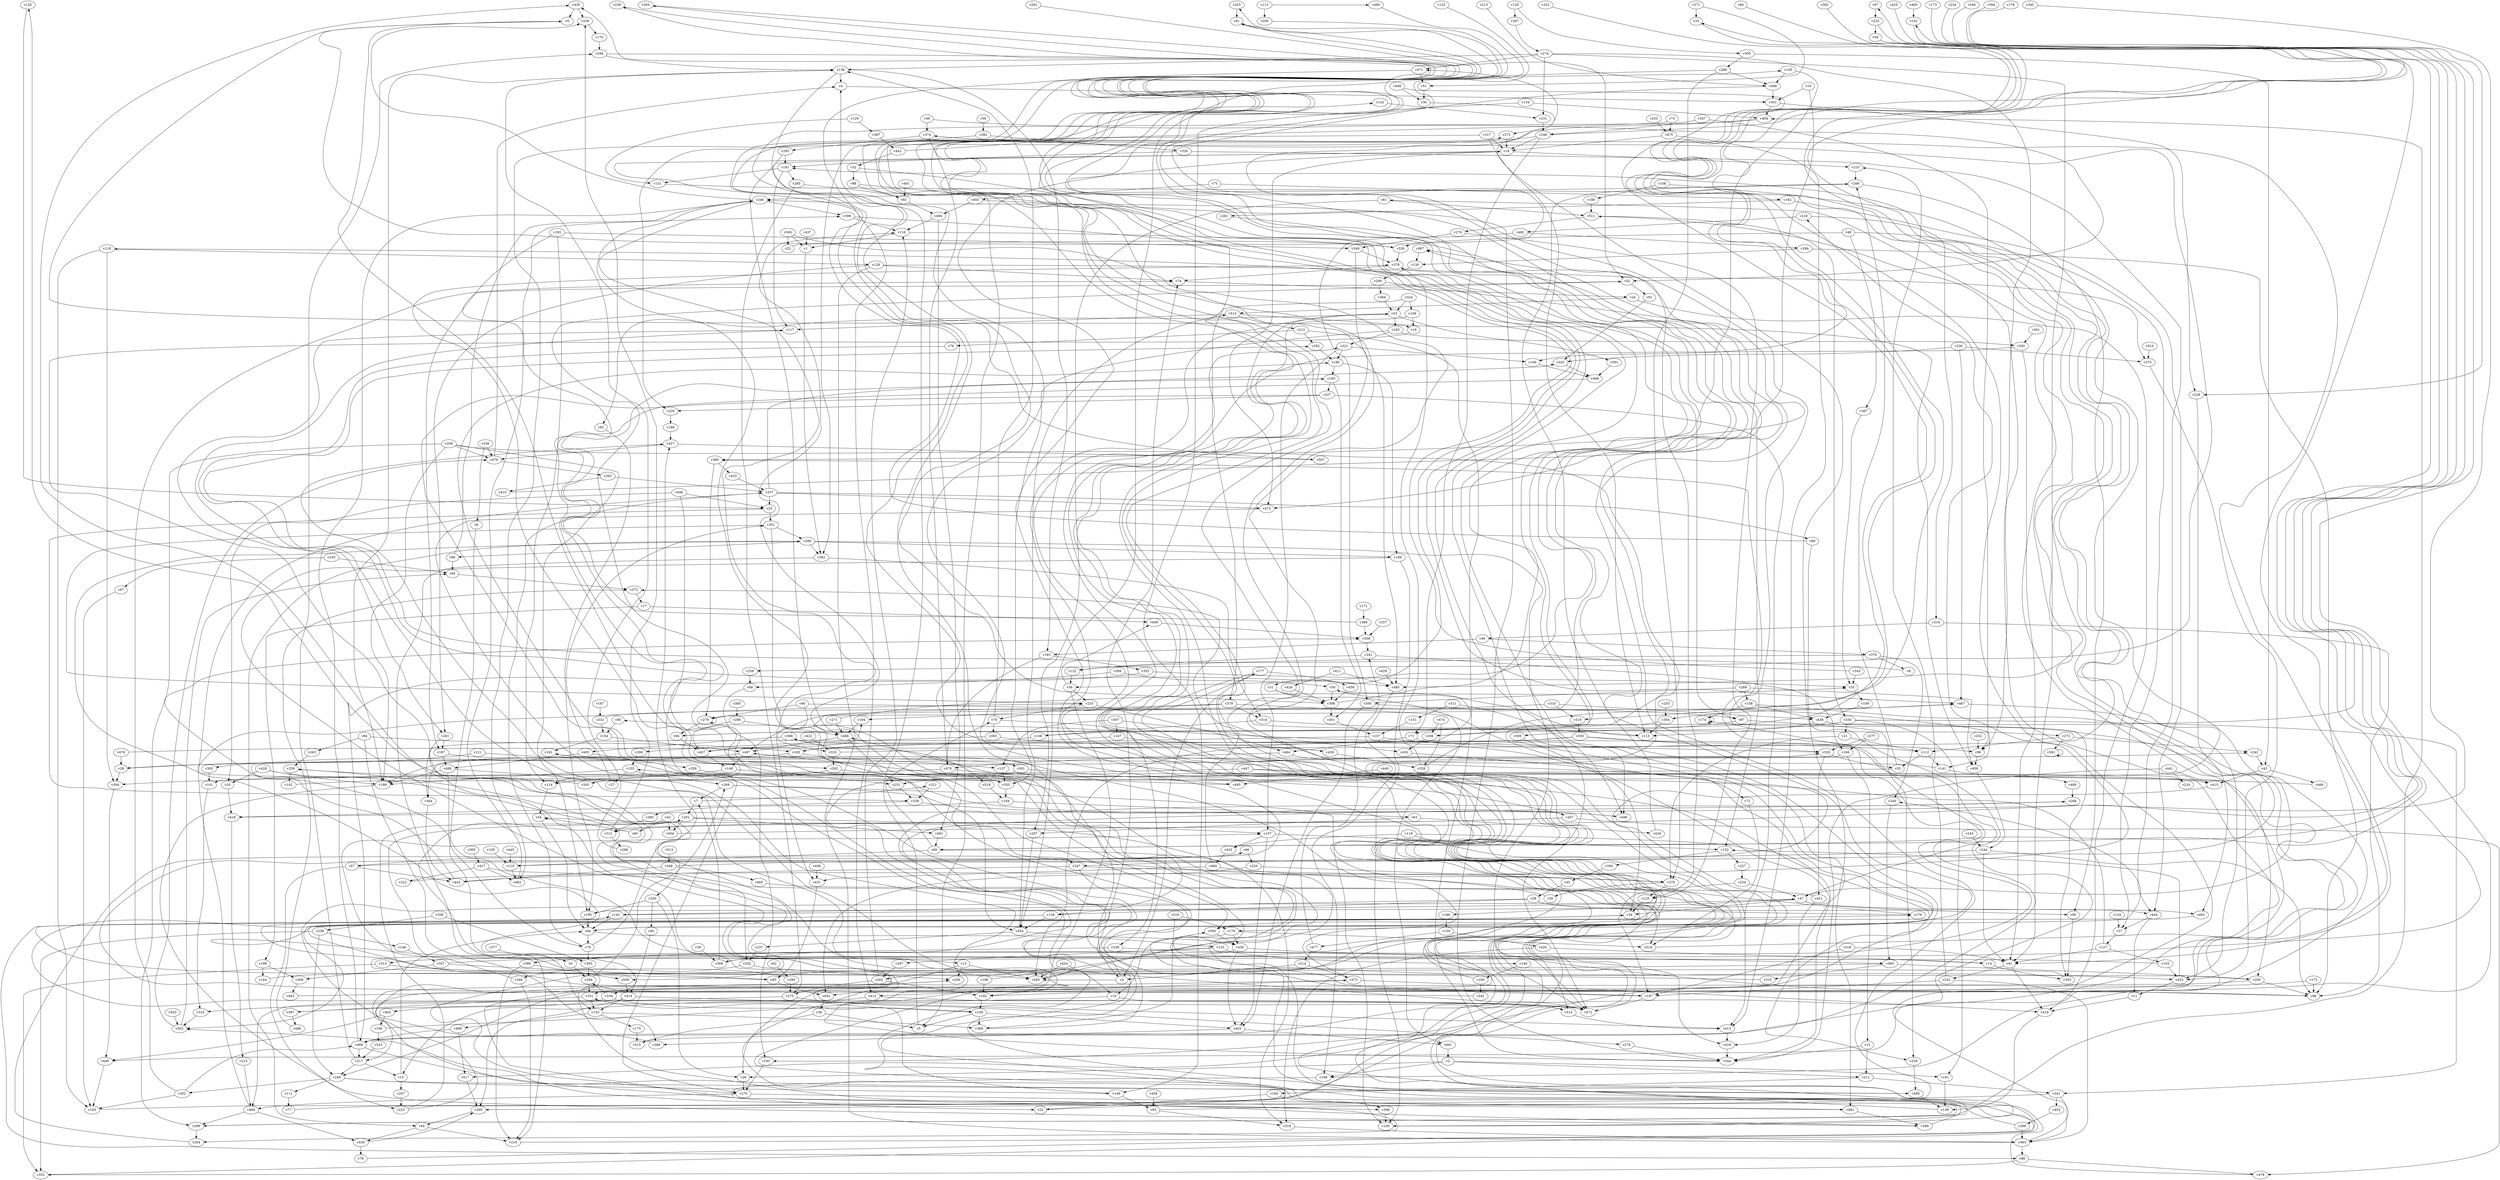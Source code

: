 // Benchmark game 768 - 520 vertices
// time_bound: 67
// targets: v474
digraph G {
    v0 [name="v0", player=0];
    v1 [name="v1", player=1];
    v2 [name="v2", player=1];
    v3 [name="v3", player=0];
    v4 [name="v4", player=1];
    v5 [name="v5", player=0];
    v6 [name="v6", player=0];
    v7 [name="v7", player=0];
    v8 [name="v8", player=1];
    v9 [name="v9", player=0];
    v10 [name="v10", player=1];
    v11 [name="v11", player=1];
    v12 [name="v12", player=1];
    v13 [name="v13", player=1];
    v14 [name="v14", player=1];
    v15 [name="v15", player=1];
    v16 [name="v16", player=1];
    v17 [name="v17", player=0];
    v18 [name="v18", player=0];
    v19 [name="v19", player=1];
    v20 [name="v20", player=1];
    v21 [name="v21", player=0];
    v22 [name="v22", player=0];
    v23 [name="v23", player=1];
    v24 [name="v24", player=1];
    v25 [name="v25", player=0];
    v26 [name="v26", player=1];
    v27 [name="v27", player=0];
    v28 [name="v28", player=1];
    v29 [name="v29", player=1];
    v30 [name="v30", player=1];
    v31 [name="v31", player=0];
    v32 [name="v32", player=0];
    v33 [name="v33", player=1];
    v34 [name="v34", player=1];
    v35 [name="v35", player=1];
    v36 [name="v36", player=1];
    v37 [name="v37", player=0];
    v38 [name="v38", player=1];
    v39 [name="v39", player=0];
    v40 [name="v40", player=1];
    v41 [name="v41", player=0];
    v42 [name="v42", player=1];
    v43 [name="v43", player=0];
    v44 [name="v44", player=0];
    v45 [name="v45", player=1];
    v46 [name="v46", player=0];
    v47 [name="v47", player=1];
    v48 [name="v48", player=0];
    v49 [name="v49", player=1];
    v50 [name="v50", player=0];
    v51 [name="v51", player=0];
    v52 [name="v52", player=0];
    v53 [name="v53", player=1];
    v54 [name="v54", player=1];
    v55 [name="v55", player=1];
    v56 [name="v56", player=1];
    v57 [name="v57", player=1];
    v58 [name="v58", player=1];
    v59 [name="v59", player=1];
    v60 [name="v60", player=0];
    v61 [name="v61", player=0];
    v62 [name="v62", player=1];
    v63 [name="v63", player=0];
    v64 [name="v64", player=1];
    v65 [name="v65", player=1];
    v66 [name="v66", player=1];
    v67 [name="v67", player=1];
    v68 [name="v68", player=1];
    v69 [name="v69", player=0];
    v70 [name="v70", player=1];
    v71 [name="v71", player=0];
    v72 [name="v72", player=0];
    v73 [name="v73", player=1];
    v74 [name="v74", player=0];
    v75 [name="v75", player=0];
    v76 [name="v76", player=1];
    v77 [name="v77", player=0];
    v78 [name="v78", player=0];
    v79 [name="v79", player=1];
    v80 [name="v80", player=0];
    v81 [name="v81", player=0];
    v82 [name="v82", player=1];
    v83 [name="v83", player=0];
    v84 [name="v84", player=0];
    v85 [name="v85", player=0];
    v86 [name="v86", player=0];
    v87 [name="v87", player=1];
    v88 [name="v88", player=0];
    v89 [name="v89", player=0];
    v90 [name="v90", player=1];
    v91 [name="v91", player=0];
    v92 [name="v92", player=1];
    v93 [name="v93", player=0];
    v94 [name="v94", player=0];
    v95 [name="v95", player=1];
    v96 [name="v96", player=0];
    v97 [name="v97", player=1];
    v98 [name="v98", player=0];
    v99 [name="v99", player=0];
    v100 [name="v100", player=0];
    v101 [name="v101", player=1];
    v102 [name="v102", player=0];
    v103 [name="v103", player=1];
    v104 [name="v104", player=1];
    v105 [name="v105", player=1];
    v106 [name="v106", player=1];
    v107 [name="v107", player=1];
    v108 [name="v108", player=0];
    v109 [name="v109", player=1];
    v110 [name="v110", player=1];
    v111 [name="v111", player=0];
    v112 [name="v112", player=1];
    v113 [name="v113", player=1];
    v114 [name="v114", player=0];
    v115 [name="v115", player=1];
    v116 [name="v116", player=1];
    v117 [name="v117", player=1];
    v118 [name="v118", player=0];
    v119 [name="v119", player=0];
    v120 [name="v120", player=0];
    v121 [name="v121", player=1];
    v122 [name="v122", player=0];
    v123 [name="v123", player=0];
    v124 [name="v124", player=1];
    v125 [name="v125", player=0];
    v126 [name="v126", player=1];
    v127 [name="v127", player=0];
    v128 [name="v128", player=1];
    v129 [name="v129", player=1];
    v130 [name="v130", player=0];
    v131 [name="v131", player=0];
    v132 [name="v132", player=0];
    v133 [name="v133", player=0];
    v134 [name="v134", player=1];
    v135 [name="v135", player=0];
    v136 [name="v136", player=0];
    v137 [name="v137", player=1];
    v138 [name="v138", player=1];
    v139 [name="v139", player=1];
    v140 [name="v140", player=1];
    v141 [name="v141", player=1];
    v142 [name="v142", player=0];
    v143 [name="v143", player=1];
    v144 [name="v144", player=1];
    v145 [name="v145", player=1];
    v146 [name="v146", player=1];
    v147 [name="v147", player=0];
    v148 [name="v148", player=1];
    v149 [name="v149", player=1];
    v150 [name="v150", player=1];
    v151 [name="v151", player=1];
    v152 [name="v152", player=1];
    v153 [name="v153", player=0];
    v154 [name="v154", player=0];
    v155 [name="v155", player=1];
    v156 [name="v156", player=1];
    v157 [name="v157", player=1];
    v158 [name="v158", player=0];
    v159 [name="v159", player=1];
    v160 [name="v160", player=0];
    v161 [name="v161", player=1];
    v162 [name="v162", player=1];
    v163 [name="v163", player=1];
    v164 [name="v164", player=1];
    v165 [name="v165", player=1];
    v166 [name="v166", player=1];
    v167 [name="v167", player=1];
    v168 [name="v168", player=0];
    v169 [name="v169", player=1];
    v170 [name="v170", player=0];
    v171 [name="v171", player=0];
    v172 [name="v172", player=1];
    v173 [name="v173", player=1];
    v174 [name="v174", player=1];
    v175 [name="v175", player=1];
    v176 [name="v176", player=0];
    v177 [name="v177", player=1];
    v178 [name="v178", player=1];
    v179 [name="v179", player=0];
    v180 [name="v180", player=1];
    v181 [name="v181", player=1];
    v182 [name="v182", player=1];
    v183 [name="v183", player=0];
    v184 [name="v184", player=1];
    v185 [name="v185", player=1];
    v186 [name="v186", player=0];
    v187 [name="v187", player=1];
    v188 [name="v188", player=0];
    v189 [name="v189", player=0];
    v190 [name="v190", player=1];
    v191 [name="v191", player=0];
    v192 [name="v192", player=0];
    v193 [name="v193", player=1];
    v194 [name="v194", player=0];
    v195 [name="v195", player=1];
    v196 [name="v196", player=1];
    v197 [name="v197", player=0];
    v198 [name="v198", player=1];
    v199 [name="v199", player=1];
    v200 [name="v200", player=1];
    v201 [name="v201", player=1];
    v202 [name="v202", player=1];
    v203 [name="v203", player=1];
    v204 [name="v204", player=0];
    v205 [name="v205", player=0];
    v206 [name="v206", player=1];
    v207 [name="v207", player=1];
    v208 [name="v208", player=1];
    v209 [name="v209", player=0];
    v210 [name="v210", player=0];
    v211 [name="v211", player=0];
    v212 [name="v212", player=0];
    v213 [name="v213", player=1];
    v214 [name="v214", player=1];
    v215 [name="v215", player=0];
    v216 [name="v216", player=1];
    v217 [name="v217", player=1];
    v218 [name="v218", player=0];
    v219 [name="v219", player=0];
    v220 [name="v220", player=1];
    v221 [name="v221", player=1];
    v222 [name="v222", player=1];
    v223 [name="v223", player=0];
    v224 [name="v224", player=0];
    v225 [name="v225", player=1];
    v226 [name="v226", player=0];
    v227 [name="v227", player=1];
    v228 [name="v228", player=0];
    v229 [name="v229", player=1];
    v230 [name="v230", player=0];
    v231 [name="v231", player=0];
    v232 [name="v232", player=1];
    v233 [name="v233", player=1];
    v234 [name="v234", player=1];
    v235 [name="v235", player=0];
    v236 [name="v236", player=1];
    v237 [name="v237", player=0];
    v238 [name="v238", player=1];
    v239 [name="v239", player=1];
    v240 [name="v240", player=0];
    v241 [name="v241", player=1];
    v242 [name="v242", player=1];
    v243 [name="v243", player=0];
    v244 [name="v244", player=1];
    v245 [name="v245", player=1];
    v246 [name="v246", player=0];
    v247 [name="v247", player=0];
    v248 [name="v248", player=0];
    v249 [name="v249", player=0];
    v250 [name="v250", player=0];
    v251 [name="v251", player=0];
    v252 [name="v252", player=1];
    v253 [name="v253", player=0];
    v254 [name="v254", player=0];
    v255 [name="v255", player=1];
    v256 [name="v256", player=0];
    v257 [name="v257", player=1];
    v258 [name="v258", player=0];
    v259 [name="v259", player=0];
    v260 [name="v260", player=0];
    v261 [name="v261", player=0];
    v262 [name="v262", player=0];
    v263 [name="v263", player=1];
    v264 [name="v264", player=0];
    v265 [name="v265", player=1];
    v266 [name="v266", player=1];
    v267 [name="v267", player=1];
    v268 [name="v268", player=0];
    v269 [name="v269", player=0];
    v270 [name="v270", player=0];
    v271 [name="v271", player=1];
    v272 [name="v272", player=1];
    v273 [name="v273", player=1];
    v274 [name="v274", player=1];
    v275 [name="v275", player=1];
    v276 [name="v276", player=1];
    v277 [name="v277", player=0];
    v278 [name="v278", player=1];
    v279 [name="v279", player=1];
    v280 [name="v280", player=1];
    v281 [name="v281", player=0];
    v282 [name="v282", player=1];
    v283 [name="v283", player=1];
    v284 [name="v284", player=0];
    v285 [name="v285", player=0];
    v286 [name="v286", player=0];
    v287 [name="v287", player=0];
    v288 [name="v288", player=1];
    v289 [name="v289", player=0];
    v290 [name="v290", player=0];
    v291 [name="v291", player=1];
    v292 [name="v292", player=1];
    v293 [name="v293", player=0];
    v294 [name="v294", player=1];
    v295 [name="v295", player=1];
    v296 [name="v296", player=0];
    v297 [name="v297", player=0];
    v298 [name="v298", player=0];
    v299 [name="v299", player=1];
    v300 [name="v300", player=1];
    v301 [name="v301", player=0];
    v302 [name="v302", player=1];
    v303 [name="v303", player=1];
    v304 [name="v304", player=0];
    v305 [name="v305", player=0];
    v306 [name="v306", player=0];
    v307 [name="v307", player=1];
    v308 [name="v308", player=1];
    v309 [name="v309", player=1];
    v310 [name="v310", player=0];
    v311 [name="v311", player=0];
    v312 [name="v312", player=0];
    v313 [name="v313", player=1];
    v314 [name="v314", player=1];
    v315 [name="v315", player=0];
    v316 [name="v316", player=1];
    v317 [name="v317", player=1];
    v318 [name="v318", player=1];
    v319 [name="v319", player=1];
    v320 [name="v320", player=1];
    v321 [name="v321", player=0];
    v322 [name="v322", player=0];
    v323 [name="v323", player=1];
    v324 [name="v324", player=1];
    v325 [name="v325", player=1];
    v326 [name="v326", player=1];
    v327 [name="v327", player=0];
    v328 [name="v328", player=0];
    v329 [name="v329", player=0];
    v330 [name="v330", player=1];
    v331 [name="v331", player=1];
    v332 [name="v332", player=1];
    v333 [name="v333", player=0];
    v334 [name="v334", player=1];
    v335 [name="v335", player=0];
    v336 [name="v336", player=0];
    v337 [name="v337", player=0];
    v338 [name="v338", player=0];
    v339 [name="v339", player=1];
    v340 [name="v340", player=1];
    v341 [name="v341", player=0];
    v342 [name="v342", player=0];
    v343 [name="v343", player=0];
    v344 [name="v344", player=1];
    v345 [name="v345", player=1];
    v346 [name="v346", player=1];
    v347 [name="v347", player=0];
    v348 [name="v348", player=1];
    v349 [name="v349", player=1];
    v350 [name="v350", player=0];
    v351 [name="v351", player=0];
    v352 [name="v352", player=0];
    v353 [name="v353", player=1];
    v354 [name="v354", player=1];
    v355 [name="v355", player=1];
    v356 [name="v356", player=0];
    v357 [name="v357", player=1];
    v358 [name="v358", player=1];
    v359 [name="v359", player=1];
    v360 [name="v360", player=0];
    v361 [name="v361", player=1];
    v362 [name="v362", player=1];
    v363 [name="v363", player=1];
    v364 [name="v364", player=0];
    v365 [name="v365", player=0];
    v366 [name="v366", player=0];
    v367 [name="v367", player=0];
    v368 [name="v368", player=0];
    v369 [name="v369", player=1];
    v370 [name="v370", player=0];
    v371 [name="v371", player=0];
    v372 [name="v372", player=1];
    v373 [name="v373", player=1];
    v374 [name="v374", player=1];
    v375 [name="v375", player=1];
    v376 [name="v376", player=1];
    v377 [name="v377", player=1];
    v378 [name="v378", player=1];
    v379 [name="v379", player=1];
    v380 [name="v380", player=1];
    v381 [name="v381", player=1];
    v382 [name="v382", player=1];
    v383 [name="v383", player=1];
    v384 [name="v384", player=0];
    v385 [name="v385", player=0];
    v386 [name="v386", player=0];
    v387 [name="v387", player=1];
    v388 [name="v388", player=1];
    v389 [name="v389", player=1];
    v390 [name="v390", player=0];
    v391 [name="v391", player=0];
    v392 [name="v392", player=0];
    v393 [name="v393", player=0];
    v394 [name="v394", player=1];
    v395 [name="v395", player=0];
    v396 [name="v396", player=0];
    v397 [name="v397", player=0];
    v398 [name="v398", player=1];
    v399 [name="v399", player=1];
    v400 [name="v400", player=0];
    v401 [name="v401", player=0];
    v402 [name="v402", player=1];
    v403 [name="v403", player=1];
    v404 [name="v404", player=1];
    v405 [name="v405", player=1];
    v406 [name="v406", player=1];
    v407 [name="v407", player=1];
    v408 [name="v408", player=1];
    v409 [name="v409", player=0];
    v410 [name="v410", player=1];
    v411 [name="v411", player=1];
    v412 [name="v412", player=1];
    v413 [name="v413", player=0];
    v414 [name="v414", player=1];
    v415 [name="v415", player=0];
    v416 [name="v416", player=0];
    v417 [name="v417", player=1];
    v418 [name="v418", player=0];
    v419 [name="v419", player=0];
    v420 [name="v420", player=1];
    v421 [name="v421", player=1];
    v422 [name="v422", player=1];
    v423 [name="v423", player=1];
    v424 [name="v424", player=0];
    v425 [name="v425", player=0];
    v426 [name="v426", player=0];
    v427 [name="v427", player=1];
    v428 [name="v428", player=1];
    v429 [name="v429", player=1];
    v430 [name="v430", player=0];
    v431 [name="v431", player=0];
    v432 [name="v432", player=1];
    v433 [name="v433", player=1];
    v434 [name="v434", player=0];
    v435 [name="v435", player=0];
    v436 [name="v436", player=1];
    v437 [name="v437", player=1];
    v438 [name="v438", player=1];
    v439 [name="v439", player=1];
    v440 [name="v440", player=1];
    v441 [name="v441", player=0];
    v442 [name="v442", player=1];
    v443 [name="v443", player=1];
    v444 [name="v444", player=0];
    v445 [name="v445", player=1];
    v446 [name="v446", player=1];
    v447 [name="v447", player=1];
    v448 [name="v448", player=1];
    v449 [name="v449", player=1];
    v450 [name="v450", player=0];
    v451 [name="v451", player=0];
    v452 [name="v452", player=1];
    v453 [name="v453", player=1];
    v454 [name="v454", player=0];
    v455 [name="v455", player=0];
    v456 [name="v456", player=1];
    v457 [name="v457", player=0];
    v458 [name="v458", player=1];
    v459 [name="v459", player=0];
    v460 [name="v460", player=0];
    v461 [name="v461", player=0];
    v462 [name="v462", player=0];
    v463 [name="v463", player=0];
    v464 [name="v464", player=0];
    v465 [name="v465", player=1];
    v466 [name="v466", player=0];
    v467 [name="v467", player=1];
    v468 [name="v468", player=0];
    v469 [name="v469", player=0];
    v470 [name="v470", player=0];
    v471 [name="v471", player=0];
    v472 [name="v472", player=0];
    v473 [name="v473", player=1];
    v474 [name="v474", player=1, target=1];
    v475 [name="v475", player=0];
    v476 [name="v476", player=1];
    v477 [name="v477", player=0];
    v478 [name="v478", player=1];
    v479 [name="v479", player=0];
    v480 [name="v480", player=0];
    v481 [name="v481", player=1];
    v482 [name="v482", player=1];
    v483 [name="v483", player=0];
    v484 [name="v484", player=1];
    v485 [name="v485", player=0];
    v486 [name="v486", player=0];
    v487 [name="v487", player=0];
    v488 [name="v488", player=1];
    v489 [name="v489", player=0];
    v490 [name="v490", player=0];
    v491 [name="v491", player=1];
    v492 [name="v492", player=1];
    v493 [name="v493", player=1];
    v494 [name="v494", player=1];
    v495 [name="v495", player=0];
    v496 [name="v496", player=0];
    v497 [name="v497", player=1];
    v498 [name="v498", player=1];
    v499 [name="v499", player=0];
    v500 [name="v500", player=1];
    v501 [name="v501", player=0];
    v502 [name="v502", player=0];
    v503 [name="v503", player=0];
    v504 [name="v504", player=1];
    v505 [name="v505", player=1];
    v506 [name="v506", player=1];
    v507 [name="v507", player=0];
    v508 [name="v508", player=1];
    v509 [name="v509", player=1];
    v510 [name="v510", player=1];
    v511 [name="v511", player=1];
    v512 [name="v512", player=0];
    v513 [name="v513", player=1];
    v514 [name="v514", player=0];
    v515 [name="v515", player=0];
    v516 [name="v516", player=1];
    v517 [name="v517", player=0];
    v518 [name="v518", player=0];
    v519 [name="v519", player=0];

    v0 -> v16 [constraint="t mod 5 == 2"];
    v1 -> v362;
    v2 -> v191;
    v3 -> v283 [constraint="t < 15"];
    v4 -> v301;
    v5 -> v4;
    v6 -> v380 [constraint="t >= 2"];
    v7 -> v221 [constraint="t < 11"];
    v8 -> v292 [constraint="t mod 5 == 3"];
    v9 -> v153;
    v10 -> v15;
    v11 -> v419;
    v12 -> v344;
    v13 -> v283;
    v14 -> v303;
    v15 -> v207;
    v16 -> v250 [constraint="t < 15"];
    v17 -> v409;
    v18 -> v473;
    v19 -> v152;
    v20 -> v418;
    v21 -> v112;
    v22 -> v471 [constraint="t >= 1"];
    v23 -> v85 [constraint="t mod 4 == 3"];
    v24 -> v512;
    v25 -> v339 [constraint="t >= 4"];
    v26 -> v270;
    v27 -> v351;
    v28 -> v304;
    v29 -> v366;
    v30 -> v468 [constraint="t >= 5"];
    v31 -> v179 [constraint="t >= 5"];
    v32 -> v331 [constraint="t mod 3 == 2"];
    v33 -> v519 [constraint="t < 14"];
    v34 -> v88 [constraint="t < 13"];
    v35 -> v109;
    v36 -> v5;
    v37 -> v127;
    v38 -> v126;
    v39 -> v52 [constraint="t mod 5 == 3"];
    v40 -> v414;
    v41 -> v419;
    v42 -> v60;
    v43 -> v469;
    v44 -> v219;
    v45 -> v38;
    v46 -> v183;
    v47 -> v368 [constraint="t mod 4 == 3"];
    v48 -> v37;
    v49 -> v52 [constraint="t mod 3 == 0"];
    v50 -> v398;
    v51 -> v30;
    v52 -> v91;
    v53 -> v83 [constraint="t < 12"];
    v54 -> v64;
    v55 -> v423 [constraint="t >= 4"];
    v56 -> v182;
    v57 -> v247 [constraint="t >= 4"];
    v58 -> v282;
    v59 -> v47 [constraint="t < 14"];
    v60 -> v54 [constraint="t mod 4 == 3"];
    v61 -> v467 [constraint="t < 7"];
    v62 -> v295;
    v63 -> v434;
    v64 -> v240 [constraint="t mod 4 == 1"];
    v65 -> v372;
    v66 -> v220;
    v67 -> v163;
    v68 -> v193;
    v69 -> v110;
    v70 -> v338;
    v71 -> v464;
    v72 -> v516;
    v73 -> v143 [constraint="t < 8"];
    v74 -> v24;
    v75 -> v455;
    v76 -> v485 [constraint="t mod 5 == 2"];
    v77 -> v268 [constraint="t mod 5 == 0"];
    v78 -> v427 [constraint="t < 14"];
    v79 -> v383;
    v80 -> v331 [constraint="t >= 5"];
    v81 -> v511;
    v82 -> v195;
    v83 -> v452;
    v84 -> v185;
    v85 -> v154;
    v86 -> v65;
    v87 -> v229;
    v88 -> v478;
    v89 -> v18 [constraint="t < 15"];
    v90 -> v87;
    v91 -> v325;
    v92 -> v494;
    v93 -> v487 [constraint="t < 15"];
    v94 -> v407;
    v95 -> v303;
    v96 -> v176 [constraint="t < 15"];
    v97 -> v225;
    v98 -> v195 [constraint="t < 13"];
    v99 -> v459;
    v100 -> v110;
    v101 -> v333;
    v102 -> v313 [constraint="t >= 1"];
    v103 -> v280 [constraint="t mod 3 == 2"];
    v104 -> v204 [constraint="t < 8"];
    v105 -> v246 [constraint="t < 12"];
    v106 -> v435 [constraint="t mod 2 == 0"];
    v107 -> v403;
    v108 -> v104 [constraint="t mod 2 == 0"];
    v109 -> v438;
    v110 -> v462;
    v111 -> v77;
    v112 -> v55;
    v113 -> v480 [constraint="t >= 1"];
    v114 -> v54;
    v115 -> v61 [constraint="t mod 4 == 0"];
    v116 -> v326;
    v117 -> v281 [constraint="t < 13"];
    v118 -> v128;
    v119 -> v96 [constraint="t < 9"];
    v120 -> v505 [constraint="t < 14"];
    v121 -> v28;
    v122 -> v56;
    v123 -> v279 [constraint="t < 14"];
    v124 -> v37;
    v125 -> v34;
    v126 -> v502 [constraint="t >= 5"];
    v127 -> v103;
    v128 -> v74;
    v129 -> v387;
    v130 -> v290;
    v131 -> v168 [constraint="t < 15"];
    v132 -> v231;
    v133 -> v283 [constraint="t >= 2"];
    v134 -> v404;
    v135 -> v25 [constraint="t < 10"];
    v136 -> v57 [constraint="t mod 3 == 2"];
    v137 -> v355;
    v138 -> v159 [constraint="t mod 3 == 0"];
    v139 -> v236 [constraint="t < 14"];
    v140 -> v160;
    v141 -> v265 [constraint="t >= 2"];
    v142 -> v181 [constraint="t mod 5 == 1"];
    v143 -> v64;
    v144 -> v329 [constraint="t mod 5 == 2"];
    v145 -> v87;
    v146 -> v357;
    v147 -> v34;
    v148 -> v251;
    v149 -> v93;
    v150 -> v477;
    v151 -> v157;
    v152 -> v227;
    v153 -> v369;
    v154 -> v497;
    v155 -> v269;
    v156 -> v516 [constraint="t < 6"];
    v157 -> v112;
    v158 -> v449 [constraint="t mod 4 == 3"];
    v159 -> v5;
    v160 -> v53 [constraint="t >= 5"];
    v161 -> v517 [constraint="t < 13"];
    v162 -> v444;
    v163 -> v242 [constraint="t mod 4 == 3"];
    v164 -> v23;
    v165 -> v451;
    v166 -> v200 [constraint="t >= 5"];
    v167 -> v332;
    v168 -> v396 [constraint="t >= 5"];
    v169 -> v498;
    v170 -> v294;
    v171 -> v386;
    v172 -> v193 [constraint="t mod 2 == 1"];
    v173 -> v71 [constraint="t < 5"];
    v174 -> v174;
    v175 -> v515;
    v176 -> v161 [constraint="t < 9"];
    v177 -> v64 [constraint="t mod 5 == 4"];
    v178 -> v228 [constraint="t < 6"];
    v179 -> v516;
    v180 -> v511;
    v181 -> v285;
    v182 -> v159;
    v183 -> v470;
    v184 -> v360;
    v185 -> v364 [constraint="t < 5"];
    v186 -> v150;
    v187 -> v501 [constraint="t >= 5"];
    v188 -> v427;
    v189 -> v509 [constraint="t < 12"];
    v190 -> v165;
    v191 -> v139;
    v192 -> v349;
    v193 -> v270;
    v194 -> v466;
    v195 -> v64;
    v196 -> v54 [constraint="t < 15"];
    v197 -> v300 [constraint="t mod 4 == 1"];
    v198 -> v144;
    v199 -> v389 [constraint="t mod 5 == 1"];
    v200 -> v249 [constraint="t < 12"];
    v201 -> v504;
    v202 -> v256;
    v203 -> v61;
    v204 -> v269;
    v205 -> v135 [constraint="t >= 3"];
    v206 -> v132 [constraint="t >= 2"];
    v207 -> v223;
    v208 -> v28 [constraint="t < 11"];
    v209 -> v94 [constraint="t >= 3"];
    v210 -> v266;
    v211 -> v164;
    v212 -> v76;
    v213 -> v406 [constraint="t mod 4 == 2"];
    v214 -> v3;
    v215 -> v460;
    v216 -> v96;
    v217 -> v249;
    v218 -> v482;
    v219 -> v177 [constraint="t mod 2 == 0"];
    v220 -> v452;
    v221 -> v339;
    v222 -> v218 [constraint="t >= 1"];
    v223 -> v47 [constraint="t < 12"];
    v224 -> v114 [constraint="t >= 1"];
    v225 -> v248 [constraint="t mod 4 == 0"];
    v226 -> v188;
    v227 -> v254;
    v228 -> v492;
    v229 -> v490;
    v230 -> v375;
    v231 -> v248;
    v232 -> v197;
    v233 -> v70;
    v234 -> v69 [constraint="t mod 4 == 0"];
    v235 -> v65;
    v236 -> v472 [constraint="t < 14"];
    v237 -> v202;
    v238 -> v249;
    v239 -> v170;
    v240 -> v493;
    v241 -> v166;
    v242 -> v43;
    v243 -> v244;
    v244 -> v96;
    v245 -> v321;
    v246 -> v197 [constraint="t mod 5 == 2"];
    v247 -> v14 [constraint="t mod 3 == 1"];
    v248 -> v18;
    v249 -> v111;
    v250 -> v26;
    v251 -> v339;
    v252 -> v99;
    v253 -> v475;
    v254 -> v197;
    v255 -> v354;
    v256 -> v217 [constraint="t < 5"];
    v257 -> v508;
    v258 -> v68;
    v259 -> v142;
    v260 -> v44;
    v261 -> v300 [constraint="t < 5"];
    v262 -> v275;
    v263 -> v259;
    v264 -> v66 [constraint="t mod 2 == 0"];
    v265 -> v514 [constraint="t >= 2"];
    v266 -> v246;
    v267 -> v274 [constraint="t < 10"];
    v268 -> v283 [constraint="t < 12"];
    v269 -> v454;
    v270 -> v460;
    v271 -> v35 [constraint="t < 12"];
    v272 -> v381;
    v273 -> v18;
    v274 -> v471;
    v275 -> v278;
    v276 -> v349;
    v277 -> v329;
    v278 -> v344;
    v279 -> v279 [constraint="t >= 4"];
    v280 -> v362;
    v281 -> v364;
    v282 -> v362;
    v283 -> v497 [constraint="t >= 5"];
    v284 -> v130;
    v285 -> v92;
    v286 -> v370;
    v287 -> v262;
    v288 -> v136;
    v289 -> v395;
    v290 -> v138 [constraint="t mod 3 == 2"];
    v291 -> v31 [constraint="t < 14"];
    v292 -> v190;
    v293 -> v181;
    v294 -> v136;
    v295 -> v143 [constraint="t >= 5"];
    v296 -> v466;
    v297 -> v454;
    v298 -> v117 [constraint="t >= 1"];
    v299 -> v259 [constraint="t mod 2 == 0"];
    v300 -> v52 [constraint="t mod 2 == 1"];
    v301 -> v404;
    v302 -> v468;
    v303 -> v262 [constraint="t mod 4 == 1"];
    v304 -> v449;
    v305 -> v101;
    v306 -> v155;
    v307 -> v147;
    v308 -> v68;
    v309 -> v463;
    v310 -> v519;
    v311 -> v496;
    v312 -> v239;
    v313 -> v83;
    v314 -> v138;
    v315 -> v34 [constraint="t mod 5 == 0"];
    v316 -> v179;
    v317 -> v18;
    v318 -> v41;
    v319 -> v483;
    v320 -> v444;
    v321 -> v107;
    v322 -> v169 [constraint="t >= 5"];
    v323 -> v217;
    v324 -> v329 [constraint="t < 15"];
    v325 -> v498;
    v326 -> v0 [constraint="t mod 5 == 1"];
    v327 -> v366 [constraint="t mod 4 == 1"];
    v328 -> v467 [constraint="t mod 3 == 1"];
    v329 -> v421;
    v330 -> v283;
    v331 -> v153;
    v332 -> v33 [constraint="t mod 2 == 0"];
    v333 -> v502;
    v334 -> v21;
    v335 -> v50 [constraint="t >= 2"];
    v336 -> v479;
    v337 -> v25;
    v338 -> v390;
    v339 -> v496;
    v340 -> v69 [constraint="t >= 2"];
    v341 -> v260;
    v342 -> v66 [constraint="t >= 4"];
    v343 -> v118 [constraint="t mod 5 == 3"];
    v344 -> v246;
    v345 -> v418 [constraint="t >= 4"];
    v346 -> v201;
    v347 -> v99;
    v348 -> v174 [constraint="t < 6"];
    v349 -> v485;
    v350 -> v468 [constraint="t >= 1"];
    v351 -> v233 [constraint="t >= 5"];
    v352 -> v35;
    v353 -> v190 [constraint="t >= 3"];
    v354 -> v300 [constraint="t < 13"];
    v355 -> v233 [constraint="t < 11"];
    v356 -> v45;
    v357 -> v321 [constraint="t mod 2 == 0"];
    v358 -> v238;
    v359 -> v415 [constraint="t < 5"];
    v360 -> v312;
    v361 -> v350;
    v362 -> v314;
    v363 -> v410;
    v364 -> v443;
    v365 -> v417;
    v366 -> v7;
    v367 -> v35;
    v368 -> v405;
    v369 -> v0 [constraint="t mod 3 == 0"];
    v370 -> v39;
    v371 -> v51 [constraint="t mod 2 == 1"];
    v372 -> v17;
    v373 -> v273 [constraint="t >= 1"];
    v374 -> v258 [constraint="t mod 2 == 0"];
    v375 -> v423;
    v376 -> v122;
    v377 -> v6;
    v378 -> v125;
    v379 -> v126 [constraint="t >= 5"];
    v380 -> v279;
    v381 -> v381;
    v382 -> v485 [constraint="t mod 5 == 0"];
    v383 -> v204;
    v384 -> v53;
    v385 -> v296;
    v386 -> v325 [constraint="t < 10"];
    v387 -> v442;
    v388 -> v256 [constraint="t >= 4"];
    v389 -> v502 [constraint="t < 9"];
    v390 -> v509;
    v391 -> v498;
    v392 -> v355;
    v393 -> v439;
    v394 -> v452 [constraint="t < 15"];
    v395 -> v141 [constraint="t mod 3 == 2"];
    v396 -> v105;
    v397 -> v511 [constraint="t mod 3 == 0"];
    v398 -> v203 [constraint="t < 12"];
    v399 -> v379;
    v400 -> v102;
    v401 -> v92;
    v402 -> v449 [constraint="t >= 3"];
    v403 -> v461;
    v404 -> v398 [constraint="t >= 5"];
    v405 -> v488;
    v406 -> v380 [constraint="t < 5"];
    v407 -> v194 [constraint="t mod 3 == 0"];
    v408 -> v431;
    v409 -> v508;
    v410 -> v487 [constraint="t < 15"];
    v411 -> v426;
    v412 -> v514;
    v413 -> v416;
    v414 -> v153;
    v415 -> v105 [constraint="t < 11"];
    v416 -> v344;
    v417 -> v462;
    v418 -> v215;
    v419 -> v139;
    v420 -> v14;
    v421 -> v259 [constraint="t < 9"];
    v422 -> v335;
    v423 -> v11;
    v424 -> v283;
    v425 -> v41 [constraint="t >= 5"];
    v426 -> v398;
    v427 -> v479;
    v428 -> v331 [constraint="t < 11"];
    v429 -> v485;
    v430 -> v366;
    v431 -> v83;
    v432 -> v484;
    v433 -> v337;
    v434 -> v266;
    v435 -> v0;
    v436 -> v260 [constraint="t >= 4"];
    v437 -> v1;
    v438 -> v115;
    v439 -> v18 [constraint="t < 12"];
    v440 -> v495;
    v441 -> v224;
    v442 -> v61 [constraint="t mod 2 == 0"];
    v443 -> v508 [constraint="t >= 3"];
    v444 -> v37;
    v445 -> v110;
    v446 -> v25;
    v447 -> v229 [constraint="t < 11"];
    v448 -> v94 [constraint="t < 13"];
    v449 -> v163;
    v450 -> v110 [constraint="t mod 4 == 1"];
    v451 -> v157;
    v452 -> v36;
    v453 -> v298;
    v454 -> v237;
    v455 -> v473 [constraint="t >= 5"];
    v456 -> v398;
    v457 -> v264 [constraint="t mod 4 == 3"];
    v458 -> v93;
    v459 -> v244;
    v460 -> v436;
    v461 -> v2;
    v462 -> v399;
    v463 -> v329 [constraint="t mod 4 == 3"];
    v464 -> v470;
    v465 -> v299 [constraint="t < 14"];
    v466 -> v497;
    v467 -> v423;
    v468 -> v217;
    v469 -> v435 [constraint="t >= 4"];
    v470 -> v101;
    v471 -> v51;
    v472 -> v34 [constraint="t mod 5 == 1"];
    v473 -> v472 [constraint="t mod 4 == 2"];
    v474 -> v328;
    v475 -> v18;
    v476 -> v97 [constraint="t mod 2 == 1"];
    v477 -> v241;
    v478 -> v116 [constraint="t < 15"];
    v479 -> v363;
    v480 -> v56 [constraint="t >= 1"];
    v481 -> v107 [constraint="t >= 3"];
    v482 -> v284;
    v483 -> v81 [constraint="t >= 3"];
    v484 -> v431;
    v485 -> v168;
    v486 -> v372;
    v487 -> v130;
    v488 -> v344 [constraint="t < 9"];
    v489 -> v268;
    v490 -> v373 [constraint="t >= 4"];
    v491 -> v69;
    v492 -> v13 [constraint="t mod 5 == 3"];
    v493 -> v270 [constraint="t >= 1"];
    v494 -> v491;
    v495 -> v466 [constraint="t < 8"];
    v496 -> v378 [constraint="t mod 3 == 0"];
    v497 -> v305;
    v498 -> v205 [constraint="t < 9"];
    v499 -> v517;
    v500 -> v182 [constraint="t < 10"];
    v501 -> v495;
    v502 -> v479;
    v503 -> v502;
    v504 -> v102 [constraint="t >= 5"];
    v505 -> v43;
    v506 -> v272 [constraint="t mod 2 == 1"];
    v507 -> v273 [constraint="t mod 5 == 0"];
    v508 -> v241;
    v509 -> v414;
    v510 -> v375;
    v511 -> v334;
    v512 -> v212;
    v513 -> v348;
    v514 -> v413;
    v515 -> v145 [constraint="t < 14"];
    v516 -> v374 [constraint="t < 10"];
    v517 -> v260;
    v518 -> v184;
    v519 -> v330;
    v53 -> v82;
    v150 -> v420;
    v262 -> v182;
    v198 -> v309;
    v393 -> v306;
    v423 -> v152;
    v337 -> v473;
    v47 -> v34;
    v317 -> v226;
    v512 -> v459;
    v31 -> v398;
    v245 -> v350;
    v302 -> v74;
    v141 -> v489;
    v302 -> v163;
    v48 -> v326;
    v272 -> v112;
    v454 -> v512;
    v411 -> v485;
    v119 -> v432;
    v424 -> v10;
    v160 -> v342;
    v217 -> v15;
    v271 -> v466;
    v286 -> v454;
    v280 -> v189;
    v446 -> v20;
    v190 -> v189;
    v269 -> v7;
    v272 -> v242;
    v47 -> v95;
    v158 -> v174;
    v162 -> v261;
    v493 -> v315;
    v7 -> v201;
    v497 -> v3;
    v357 -> v83;
    v499 -> v468;
    v136 -> v199;
    v351 -> v280;
    v511 -> v276;
    v357 -> v309;
    v386 -> v508;
    v280 -> v472;
    v84 -> v263;
    v399 -> v116;
    v128 -> v375;
    v275 -> v333;
    v348 -> v465;
    v349 -> v378;
    v104 -> v402;
    v18 -> v5;
    v201 -> v107;
    v466 -> v251;
    v378 -> v74;
    v420 -> v319;
    v390 -> v219;
    v316 -> v369;
    v19 -> v301;
    v98 -> v92;
    v310 -> v438;
    v47 -> v492;
    v467 -> v354;
    v397 -> v486;
    v230 -> v467;
    v468 -> v23;
    v247 -> v443;
    v392 -> v205;
    v301 -> v228;
    v488 -> v199;
    v38 -> v444;
    v490 -> v139;
    v38 -> v143;
    v274 -> v99;
    v218 -> v216;
    v120 -> v267;
    v479 -> v4;
    v402 -> v106;
    v404 -> v273;
    v25 -> v351;
    v334 -> v341;
    v289 -> v158;
    v48 -> v367;
    v179 -> v430;
    v126 -> v454;
    v153 -> v499;
    v12 -> v211;
    v56 -> v233;
    v300 -> v430;
    v79 -> v337;
    v347 -> v248;
    v208 -> v199;
    v442 -> v32;
    v280 -> v44;
    v321 -> v190;
    v246 -> v239;
    v155 -> v199;
    v482 -> v395;
    v127 -> v41;
    v156 -> v16;
    v457 -> v312;
    v414 -> v260;
    v73 -> v475;
    v164 -> v396;
    v276 -> v125;
    v208 -> v299;
    v43 -> v415;
    v398 -> v451;
    v484 -> v370;
    v337 -> v89;
    v447 -> v200;
    v250 -> v195;
    v311 -> v151;
    v197 -> v472;
    v212 -> v344;
    v47 -> v186;
    v233 -> v464;
    v471 -> v412;
    v326 -> v378;
    v501 -> v251;
    v69 -> v70;
    v166 -> v12;
    v247 -> v370;
    v63 -> v297;
    v249 -> v149;
    v232 -> v483;
    v70 -> v393;
    v417 -> v222;
    v293 -> v466;
    v502 -> v65;
    v17 -> v198;
    v86 -> v246;
    v421 -> v416;
    v121 -> v392;
    v184 -> v63;
    v334 -> v206;
    v53 -> v391;
    v350 -> v41;
    v324 -> v53;
    v331 -> v397;
    v321 -> v169;
    v70 -> v136;
    v235 -> v67;
    v241 -> v122;
    v358 -> v383;
    v147 -> v407;
    v152 -> v356;
    v181 -> v117;
    v214 -> v373;
    v2 -> v26;
    v89 -> v481;
    v346 -> v219;
    v192 -> v114;
    v196 -> v182;
    v244 -> v41;
    v133 -> v287;
    v373 -> v412;
    v483 -> v88;
    v506 -> v1;
    v159 -> v369;
    v412 -> v460;
    v379 -> v314;
    v266 -> v95;
    v324 -> v156;
    v57 -> v223;
    v376 -> v8;
    v128 -> v483;
    v370 -> v125;
    v244 -> v247;
    v379 -> v194;
    v15 -> v64;
    v368 -> v518;
    v129 -> v131;
    v118 -> v304;
    v477 -> v214;
    v312 -> v288;
    v262 -> v116;
    v155 -> v27;
    v348 -> v443;
    v201 -> v491;
    v181 -> v131;
    v24 -> v419;
    v457 -> v478;
    v464 -> v72;
    v427 -> v507;
    v314 -> v115;
    v395 -> v403;
    v211 -> v341;
    v274 -> v231;
    v246 -> v399;
    v159 -> v403;
    v435 -> v239;
    v484 -> v372;
    v488 -> v79;
    v145 -> v406;
    v134 -> v149;
    v32 -> v98;
    v172 -> v96;
    v254 -> v47;
    v269 -> v105;
    v330 -> v185;
    v376 -> v240;
    v470 -> v457;
    v298 -> v483;
    v296 -> v407;
    v351 -> v431;
    v136 -> v4;
    v339 -> v418;
    v36 -> v515;
    v185 -> v199;
    v75 -> v162;
    v436 -> v78;
    v177 -> v456;
    v338 -> v416;
    v208 -> v195;
    v313 -> v353;
    v88 -> v353;
    v506 -> v22;
    v295 -> v275;
    v389 -> v404;
    v238 -> v146;
    v454 -> v133;
    v46 -> v376;
    v187 -> v488;
    v104 -> v159;
    v216 -> v46;
    v494 -> v116;
    v379 -> v461;
    v248 -> v71;
    v208 -> v479;
    v330 -> v329;
    v280 -> v86;
    v334 -> v191;
    v103 -> v423;
    v87 -> v500;
    v118 -> v163;
    v119 -> v344;
    v274 -> v136;
    v354 -> v115;
    v112 -> v141;
    v320 -> v181;
    v232 -> v210;
    v220 -> v370;
    v42 -> v504;
    v250 -> v40;
    v307 -> v450;
    v374 -> v470;
    v428 -> v199;
    v217 -> v294;
    v107 -> v152;
    v212 -> v292;
    v380 -> v433;
    v41 -> v232;
    v149 -> v331;
    v329 -> v55;
    v406 -> v301;
    v13 -> v256;
    v192 -> v187;
    v128 -> v281;
    v460 -> v337;
    v327 -> v226;
    v281 -> v187;
    v206 -> v450;
    v414 -> v413;
    v330 -> v99;
    v277 -> v166;
    v57 -> v443;
    v189 -> v105;
    v341 -> v483;
    v6 -> v204;
    v204 -> v331;
    v512 -> v117;
    v328 -> v378;
    v355 -> v184;
    v286 -> v406;
    v79 -> v427;
    v185 -> v137;
    v373 -> v419;
    v327 -> v413;
    v317 -> v115;
    v183 -> v352;
    v107 -> v432;
    v56 -> v409;
    v225 -> v59;
    v310 -> v497;
    v81 -> v297;
    v476 -> v28;
    v90 -> v279;
    v307 -> v137;
    v362 -> v219;
    v71 -> v496;
    v18 -> v210;
    v363 -> v337;
    v64 -> v79;
    v3 -> v74;
    v177 -> v3;
    v270 -> v481;
    v290 -> v384;
    v430 -> v403;
    v127 -> v155;
    v475 -> v413;
    v455 -> v494;
    v64 -> v430;
    v299 -> v264;
    v493 -> v200;
    v446 -> v270;
    v21 -> v370;
    v468 -> v246;
    v332 -> v154;
    v289 -> v459;
    v2 -> v168;
    v136 -> v183;
    v417 -> v202;
    v13 -> v26;
    v148 -> v114;
    v460 -> v299;
    v245 -> v355;
    v505 -> v286;
    v474 -> v206;
    v69 -> v319;
    v106 -> v323;
    v481 -> v389;
    v335 -> v392;
    v55 -> v266;
    v284 -> v96;
    v202 -> v346;
    v223 -> v201;
    v447 -> v304;
    v249 -> v490;
    v248 -> v462;
    v438 -> v303;
    v371 -> v33;
    v84 -> v388;
    v430 -> v493;
    v441 -> v415;
    v428 -> v20;
    v405 -> v359;
    v116 -> v1;
    v49 -> v374;
    v444 -> v11;
    v343 -> v35;
    v249 -> v302;
    v90 -> v335;
    v44 -> v436;
    v93 -> v319;
    v157 -> v185;
    v2 -> v211;
    v441 -> v344;
    v179 -> v10;
    v318 -> v197;
    v200 -> v96;
    v50 -> v472;
    v308 -> v50;
    v439 -> v328;
    v407 -> v148;
    v113 -> v209;
    v153 -> v175;
    v448 -> v30;
    v108 -> v180;
    v285 -> v275;
    v294 -> v52;
    v133 -> v140;
    v497 -> v148;
    v403 -> v388;
    v352 -> v468;
    v238 -> v353;
    v336 -> v9;
    v154 -> v161;
    v158 -> v438;
    v38 -> v176;
    v341 -> v453;
    v374 -> v293;
    v337 -> v165;
    v165 -> v327;
    v279 -> v94;
    v230 -> v325;
    v10 -> v472;
    v53 -> v245;
    v282 -> v320;
    v274 -> v41;
}
